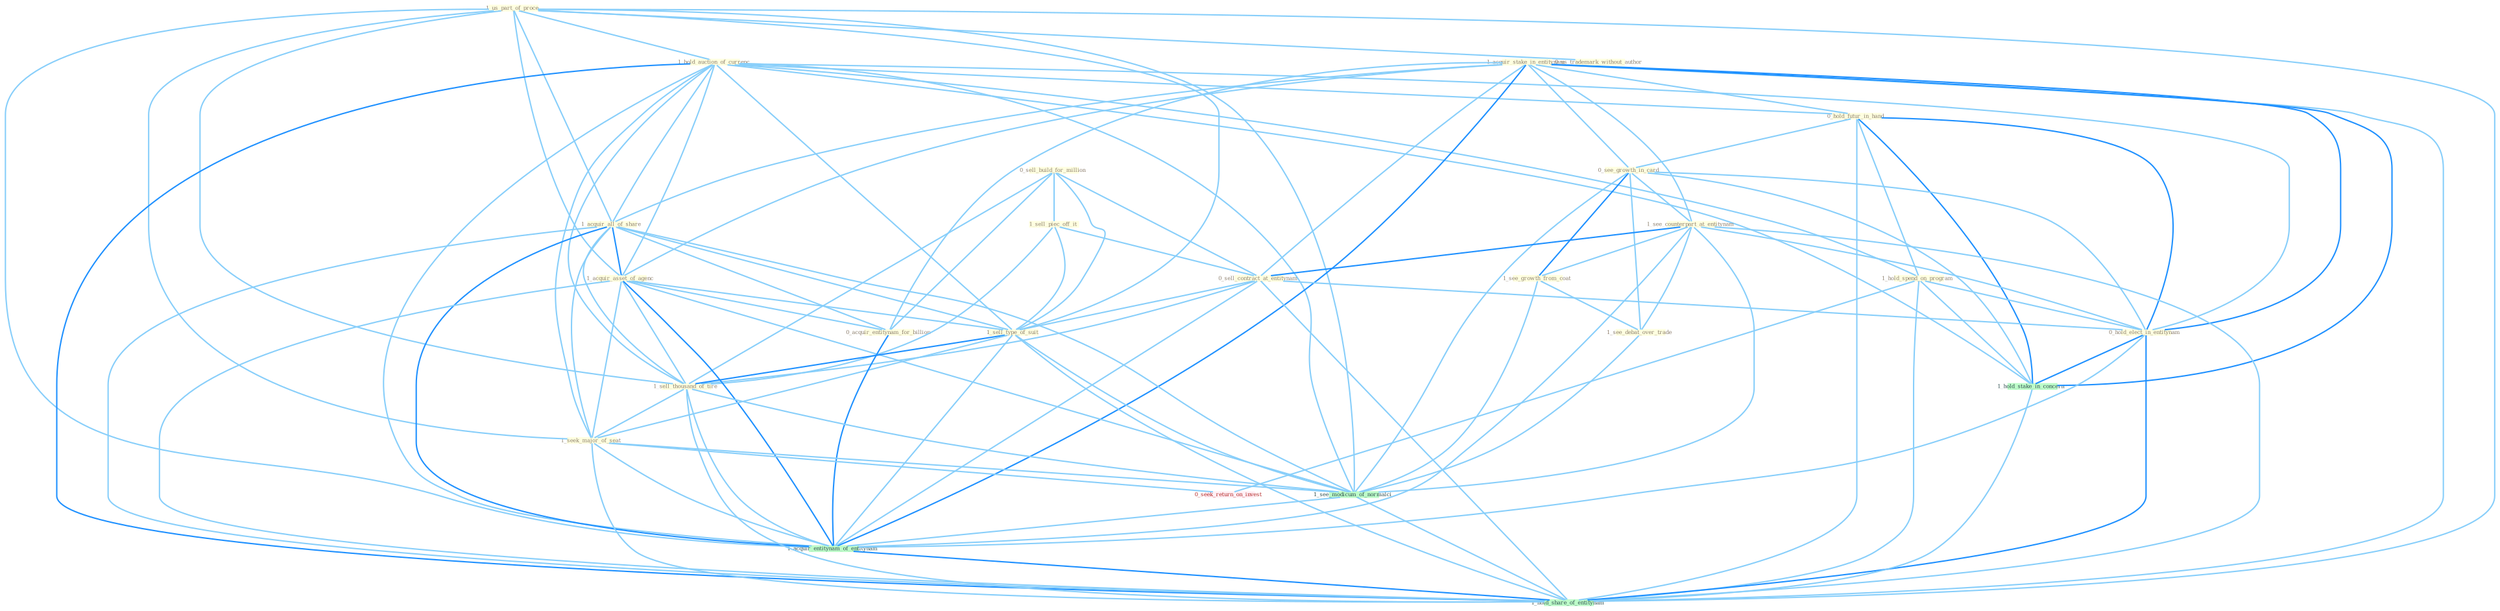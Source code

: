 Graph G{ 
    node
    [shape=polygon,style=filled,width=.5,height=.06,color="#BDFCC9",fixedsize=true,fontsize=4,
    fontcolor="#2f4f4f"];
    {node
    [color="#ffffe0", fontcolor="#8b7d6b"] "1_us_part_of_proce " "1_hold_auction_of_currenc " "1_acquir_stake_in_entitynam " "1_acquir_all_of_share " "0_sell_build_for_million " "0_hold_futur_in_hand " "1_sell_piec_off_it " "0_see_growth_in_card " "0_us_trademark_without_author " "1_see_counterpart_at_entitynam " "0_sell_contract_at_entitynam " "1_acquir_asset_of_agenc " "1_sell_type_of_suit " "0_acquir_entitynam_for_billion " "1_sell_thousand_of_tire " "1_see_growth_from_coat " "1_see_debat_over_trade " "1_hold_spend_on_program " "1_seek_major_of_seat " "0_hold_elect_in_entitynam "}
{node [color="#fff0f5", fontcolor="#b22222"] "0_seek_return_on_invest "}
edge [color="#B0E2FF"];

	"1_us_part_of_proce " -- "1_hold_auction_of_currenc " [w="1", color="#87cefa" ];
	"1_us_part_of_proce " -- "1_acquir_all_of_share " [w="1", color="#87cefa" ];
	"1_us_part_of_proce " -- "0_us_trademark_without_author " [w="1", color="#87cefa" ];
	"1_us_part_of_proce " -- "1_acquir_asset_of_agenc " [w="1", color="#87cefa" ];
	"1_us_part_of_proce " -- "1_sell_type_of_suit " [w="1", color="#87cefa" ];
	"1_us_part_of_proce " -- "1_sell_thousand_of_tire " [w="1", color="#87cefa" ];
	"1_us_part_of_proce " -- "1_seek_major_of_seat " [w="1", color="#87cefa" ];
	"1_us_part_of_proce " -- "1_see_modicum_of_normalci " [w="1", color="#87cefa" ];
	"1_us_part_of_proce " -- "1_acquir_entitynam_of_entitynam " [w="1", color="#87cefa" ];
	"1_us_part_of_proce " -- "1_hold_share_of_entitynam " [w="1", color="#87cefa" ];
	"1_hold_auction_of_currenc " -- "1_acquir_all_of_share " [w="1", color="#87cefa" ];
	"1_hold_auction_of_currenc " -- "0_hold_futur_in_hand " [w="1", color="#87cefa" ];
	"1_hold_auction_of_currenc " -- "1_acquir_asset_of_agenc " [w="1", color="#87cefa" ];
	"1_hold_auction_of_currenc " -- "1_sell_type_of_suit " [w="1", color="#87cefa" ];
	"1_hold_auction_of_currenc " -- "1_sell_thousand_of_tire " [w="1", color="#87cefa" ];
	"1_hold_auction_of_currenc " -- "1_hold_spend_on_program " [w="1", color="#87cefa" ];
	"1_hold_auction_of_currenc " -- "1_seek_major_of_seat " [w="1", color="#87cefa" ];
	"1_hold_auction_of_currenc " -- "0_hold_elect_in_entitynam " [w="1", color="#87cefa" ];
	"1_hold_auction_of_currenc " -- "1_hold_stake_in_concern " [w="1", color="#87cefa" ];
	"1_hold_auction_of_currenc " -- "1_see_modicum_of_normalci " [w="1", color="#87cefa" ];
	"1_hold_auction_of_currenc " -- "1_acquir_entitynam_of_entitynam " [w="1", color="#87cefa" ];
	"1_hold_auction_of_currenc " -- "1_hold_share_of_entitynam " [w="2", color="#1e90ff" , len=0.8];
	"1_acquir_stake_in_entitynam " -- "1_acquir_all_of_share " [w="1", color="#87cefa" ];
	"1_acquir_stake_in_entitynam " -- "0_hold_futur_in_hand " [w="1", color="#87cefa" ];
	"1_acquir_stake_in_entitynam " -- "0_see_growth_in_card " [w="1", color="#87cefa" ];
	"1_acquir_stake_in_entitynam " -- "1_see_counterpart_at_entitynam " [w="1", color="#87cefa" ];
	"1_acquir_stake_in_entitynam " -- "0_sell_contract_at_entitynam " [w="1", color="#87cefa" ];
	"1_acquir_stake_in_entitynam " -- "1_acquir_asset_of_agenc " [w="1", color="#87cefa" ];
	"1_acquir_stake_in_entitynam " -- "0_acquir_entitynam_for_billion " [w="1", color="#87cefa" ];
	"1_acquir_stake_in_entitynam " -- "0_hold_elect_in_entitynam " [w="2", color="#1e90ff" , len=0.8];
	"1_acquir_stake_in_entitynam " -- "1_hold_stake_in_concern " [w="2", color="#1e90ff" , len=0.8];
	"1_acquir_stake_in_entitynam " -- "1_acquir_entitynam_of_entitynam " [w="2", color="#1e90ff" , len=0.8];
	"1_acquir_stake_in_entitynam " -- "1_hold_share_of_entitynam " [w="1", color="#87cefa" ];
	"1_acquir_all_of_share " -- "1_acquir_asset_of_agenc " [w="2", color="#1e90ff" , len=0.8];
	"1_acquir_all_of_share " -- "1_sell_type_of_suit " [w="1", color="#87cefa" ];
	"1_acquir_all_of_share " -- "0_acquir_entitynam_for_billion " [w="1", color="#87cefa" ];
	"1_acquir_all_of_share " -- "1_sell_thousand_of_tire " [w="1", color="#87cefa" ];
	"1_acquir_all_of_share " -- "1_seek_major_of_seat " [w="1", color="#87cefa" ];
	"1_acquir_all_of_share " -- "1_see_modicum_of_normalci " [w="1", color="#87cefa" ];
	"1_acquir_all_of_share " -- "1_acquir_entitynam_of_entitynam " [w="2", color="#1e90ff" , len=0.8];
	"1_acquir_all_of_share " -- "1_hold_share_of_entitynam " [w="1", color="#87cefa" ];
	"0_sell_build_for_million " -- "1_sell_piec_off_it " [w="1", color="#87cefa" ];
	"0_sell_build_for_million " -- "0_sell_contract_at_entitynam " [w="1", color="#87cefa" ];
	"0_sell_build_for_million " -- "1_sell_type_of_suit " [w="1", color="#87cefa" ];
	"0_sell_build_for_million " -- "0_acquir_entitynam_for_billion " [w="1", color="#87cefa" ];
	"0_sell_build_for_million " -- "1_sell_thousand_of_tire " [w="1", color="#87cefa" ];
	"0_hold_futur_in_hand " -- "0_see_growth_in_card " [w="1", color="#87cefa" ];
	"0_hold_futur_in_hand " -- "1_hold_spend_on_program " [w="1", color="#87cefa" ];
	"0_hold_futur_in_hand " -- "0_hold_elect_in_entitynam " [w="2", color="#1e90ff" , len=0.8];
	"0_hold_futur_in_hand " -- "1_hold_stake_in_concern " [w="2", color="#1e90ff" , len=0.8];
	"0_hold_futur_in_hand " -- "1_hold_share_of_entitynam " [w="1", color="#87cefa" ];
	"1_sell_piec_off_it " -- "0_sell_contract_at_entitynam " [w="1", color="#87cefa" ];
	"1_sell_piec_off_it " -- "1_sell_type_of_suit " [w="1", color="#87cefa" ];
	"1_sell_piec_off_it " -- "1_sell_thousand_of_tire " [w="1", color="#87cefa" ];
	"0_see_growth_in_card " -- "1_see_counterpart_at_entitynam " [w="1", color="#87cefa" ];
	"0_see_growth_in_card " -- "1_see_growth_from_coat " [w="2", color="#1e90ff" , len=0.8];
	"0_see_growth_in_card " -- "1_see_debat_over_trade " [w="1", color="#87cefa" ];
	"0_see_growth_in_card " -- "0_hold_elect_in_entitynam " [w="1", color="#87cefa" ];
	"0_see_growth_in_card " -- "1_hold_stake_in_concern " [w="1", color="#87cefa" ];
	"0_see_growth_in_card " -- "1_see_modicum_of_normalci " [w="1", color="#87cefa" ];
	"1_see_counterpart_at_entitynam " -- "0_sell_contract_at_entitynam " [w="2", color="#1e90ff" , len=0.8];
	"1_see_counterpart_at_entitynam " -- "1_see_growth_from_coat " [w="1", color="#87cefa" ];
	"1_see_counterpart_at_entitynam " -- "1_see_debat_over_trade " [w="1", color="#87cefa" ];
	"1_see_counterpart_at_entitynam " -- "0_hold_elect_in_entitynam " [w="1", color="#87cefa" ];
	"1_see_counterpart_at_entitynam " -- "1_see_modicum_of_normalci " [w="1", color="#87cefa" ];
	"1_see_counterpart_at_entitynam " -- "1_acquir_entitynam_of_entitynam " [w="1", color="#87cefa" ];
	"1_see_counterpart_at_entitynam " -- "1_hold_share_of_entitynam " [w="1", color="#87cefa" ];
	"0_sell_contract_at_entitynam " -- "1_sell_type_of_suit " [w="1", color="#87cefa" ];
	"0_sell_contract_at_entitynam " -- "1_sell_thousand_of_tire " [w="1", color="#87cefa" ];
	"0_sell_contract_at_entitynam " -- "0_hold_elect_in_entitynam " [w="1", color="#87cefa" ];
	"0_sell_contract_at_entitynam " -- "1_acquir_entitynam_of_entitynam " [w="1", color="#87cefa" ];
	"0_sell_contract_at_entitynam " -- "1_hold_share_of_entitynam " [w="1", color="#87cefa" ];
	"1_acquir_asset_of_agenc " -- "1_sell_type_of_suit " [w="1", color="#87cefa" ];
	"1_acquir_asset_of_agenc " -- "0_acquir_entitynam_for_billion " [w="1", color="#87cefa" ];
	"1_acquir_asset_of_agenc " -- "1_sell_thousand_of_tire " [w="1", color="#87cefa" ];
	"1_acquir_asset_of_agenc " -- "1_seek_major_of_seat " [w="1", color="#87cefa" ];
	"1_acquir_asset_of_agenc " -- "1_see_modicum_of_normalci " [w="1", color="#87cefa" ];
	"1_acquir_asset_of_agenc " -- "1_acquir_entitynam_of_entitynam " [w="2", color="#1e90ff" , len=0.8];
	"1_acquir_asset_of_agenc " -- "1_hold_share_of_entitynam " [w="1", color="#87cefa" ];
	"1_sell_type_of_suit " -- "1_sell_thousand_of_tire " [w="2", color="#1e90ff" , len=0.8];
	"1_sell_type_of_suit " -- "1_seek_major_of_seat " [w="1", color="#87cefa" ];
	"1_sell_type_of_suit " -- "1_see_modicum_of_normalci " [w="1", color="#87cefa" ];
	"1_sell_type_of_suit " -- "1_acquir_entitynam_of_entitynam " [w="1", color="#87cefa" ];
	"1_sell_type_of_suit " -- "1_hold_share_of_entitynam " [w="1", color="#87cefa" ];
	"0_acquir_entitynam_for_billion " -- "1_acquir_entitynam_of_entitynam " [w="2", color="#1e90ff" , len=0.8];
	"1_sell_thousand_of_tire " -- "1_seek_major_of_seat " [w="1", color="#87cefa" ];
	"1_sell_thousand_of_tire " -- "1_see_modicum_of_normalci " [w="1", color="#87cefa" ];
	"1_sell_thousand_of_tire " -- "1_acquir_entitynam_of_entitynam " [w="1", color="#87cefa" ];
	"1_sell_thousand_of_tire " -- "1_hold_share_of_entitynam " [w="1", color="#87cefa" ];
	"1_see_growth_from_coat " -- "1_see_debat_over_trade " [w="1", color="#87cefa" ];
	"1_see_growth_from_coat " -- "1_see_modicum_of_normalci " [w="1", color="#87cefa" ];
	"1_see_debat_over_trade " -- "1_see_modicum_of_normalci " [w="1", color="#87cefa" ];
	"1_hold_spend_on_program " -- "0_hold_elect_in_entitynam " [w="1", color="#87cefa" ];
	"1_hold_spend_on_program " -- "1_hold_stake_in_concern " [w="1", color="#87cefa" ];
	"1_hold_spend_on_program " -- "0_seek_return_on_invest " [w="1", color="#87cefa" ];
	"1_hold_spend_on_program " -- "1_hold_share_of_entitynam " [w="1", color="#87cefa" ];
	"1_seek_major_of_seat " -- "0_seek_return_on_invest " [w="1", color="#87cefa" ];
	"1_seek_major_of_seat " -- "1_see_modicum_of_normalci " [w="1", color="#87cefa" ];
	"1_seek_major_of_seat " -- "1_acquir_entitynam_of_entitynam " [w="1", color="#87cefa" ];
	"1_seek_major_of_seat " -- "1_hold_share_of_entitynam " [w="1", color="#87cefa" ];
	"0_hold_elect_in_entitynam " -- "1_hold_stake_in_concern " [w="2", color="#1e90ff" , len=0.8];
	"0_hold_elect_in_entitynam " -- "1_acquir_entitynam_of_entitynam " [w="1", color="#87cefa" ];
	"0_hold_elect_in_entitynam " -- "1_hold_share_of_entitynam " [w="2", color="#1e90ff" , len=0.8];
	"1_hold_stake_in_concern " -- "1_hold_share_of_entitynam " [w="1", color="#87cefa" ];
	"1_see_modicum_of_normalci " -- "1_acquir_entitynam_of_entitynam " [w="1", color="#87cefa" ];
	"1_see_modicum_of_normalci " -- "1_hold_share_of_entitynam " [w="1", color="#87cefa" ];
	"1_acquir_entitynam_of_entitynam " -- "1_hold_share_of_entitynam " [w="2", color="#1e90ff" , len=0.8];
}